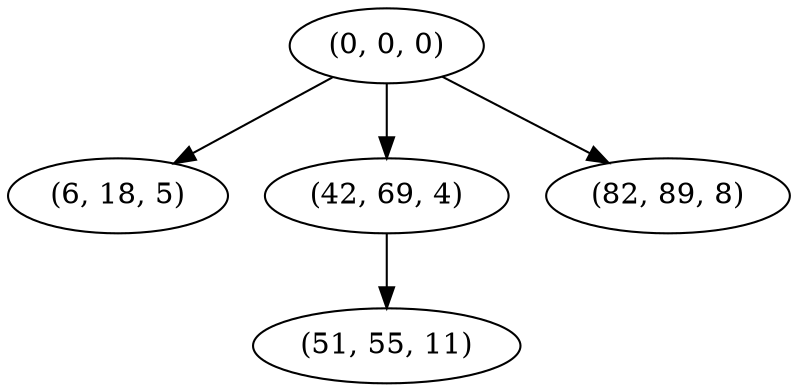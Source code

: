 digraph tree {
    "(0, 0, 0)";
    "(6, 18, 5)";
    "(42, 69, 4)";
    "(51, 55, 11)";
    "(82, 89, 8)";
    "(0, 0, 0)" -> "(6, 18, 5)";
    "(0, 0, 0)" -> "(42, 69, 4)";
    "(0, 0, 0)" -> "(82, 89, 8)";
    "(42, 69, 4)" -> "(51, 55, 11)";
}
